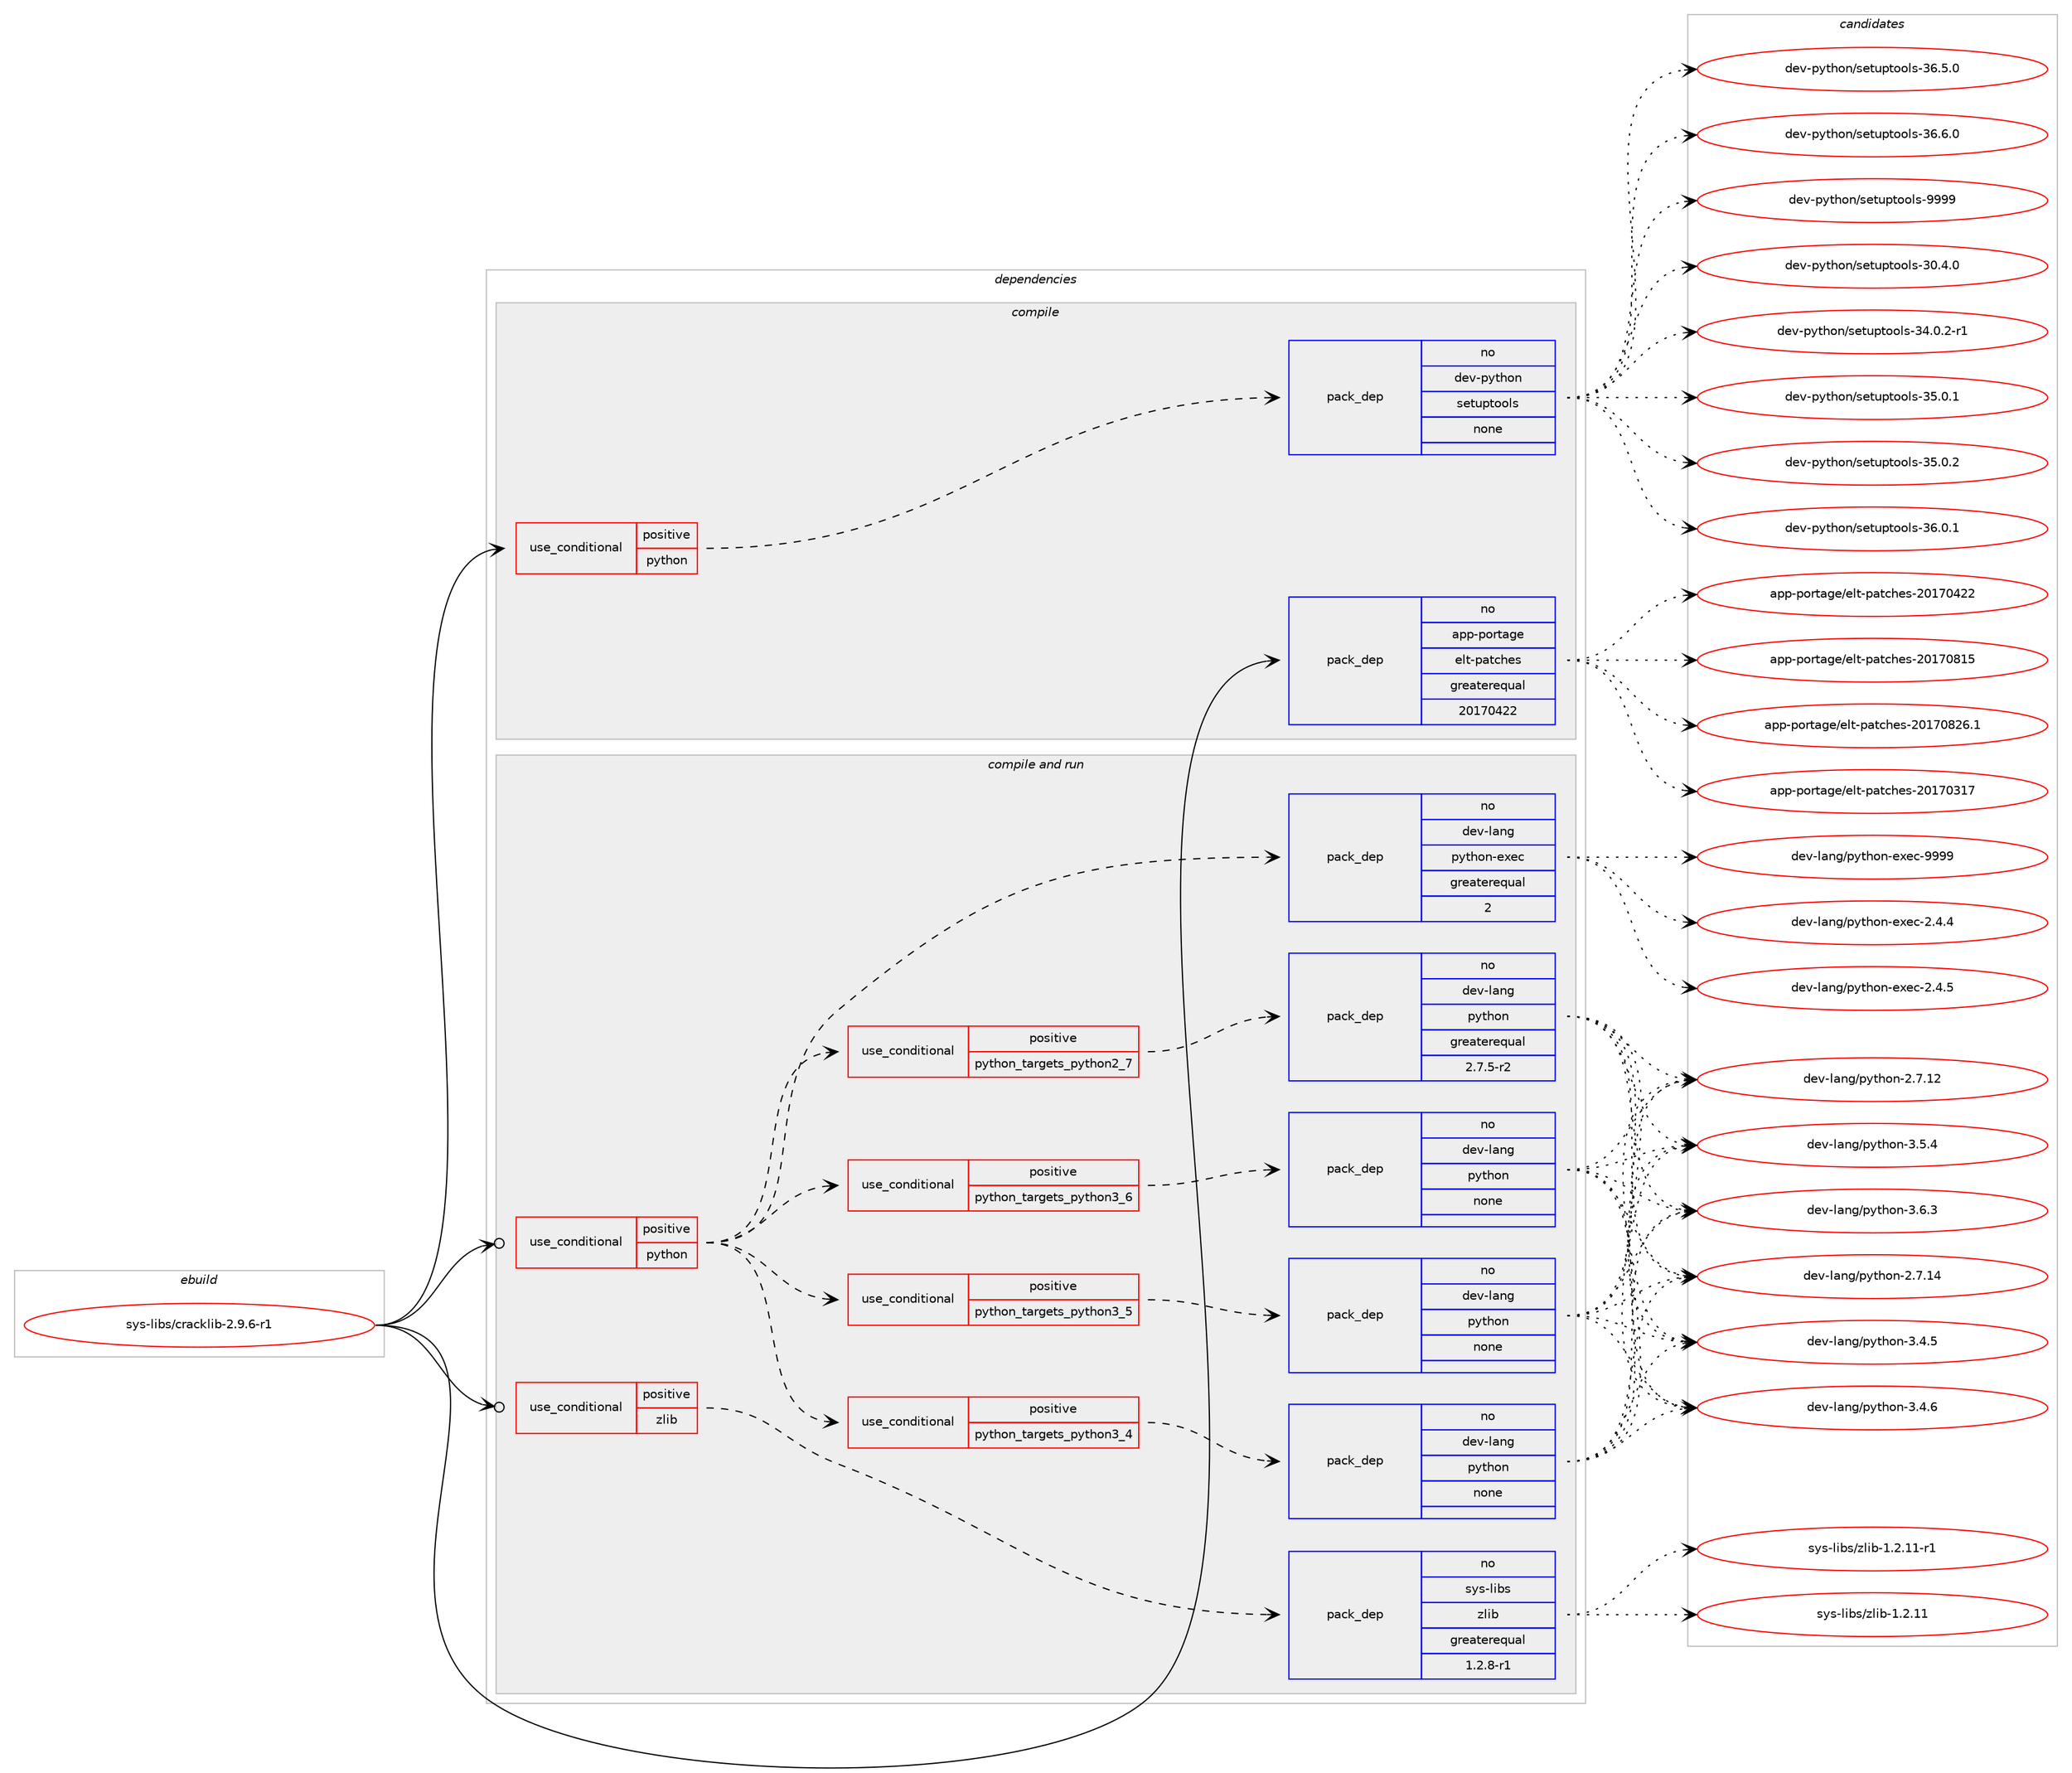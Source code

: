 digraph prolog {

# *************
# Graph options
# *************

newrank=true;
concentrate=true;
compound=true;
graph [rankdir=LR,fontname=Helvetica,fontsize=10,ranksep=1.5];#, ranksep=2.5, nodesep=0.2];
edge  [arrowhead=vee];
node  [fontname=Helvetica,fontsize=10];

# **********
# The ebuild
# **********

subgraph cluster_leftcol {
color=gray;
rank=same;
label=<<i>ebuild</i>>;
id [label="sys-libs/cracklib-2.9.6-r1", color=red, width=4, href="../sys-libs/cracklib-2.9.6-r1.svg"];
}

# ****************
# The dependencies
# ****************

subgraph cluster_midcol {
color=gray;
label=<<i>dependencies</i>>;
subgraph cluster_compile {
fillcolor="#eeeeee";
style=filled;
label=<<i>compile</i>>;
subgraph cond117970 {
dependency493578 [label=<<TABLE BORDER="0" CELLBORDER="1" CELLSPACING="0" CELLPADDING="4"><TR><TD ROWSPAN="3" CELLPADDING="10">use_conditional</TD></TR><TR><TD>positive</TD></TR><TR><TD>python</TD></TR></TABLE>>, shape=none, color=red];
subgraph pack366911 {
dependency493579 [label=<<TABLE BORDER="0" CELLBORDER="1" CELLSPACING="0" CELLPADDING="4" WIDTH="220"><TR><TD ROWSPAN="6" CELLPADDING="30">pack_dep</TD></TR><TR><TD WIDTH="110">no</TD></TR><TR><TD>dev-python</TD></TR><TR><TD>setuptools</TD></TR><TR><TD>none</TD></TR><TR><TD></TD></TR></TABLE>>, shape=none, color=blue];
}
dependency493578:e -> dependency493579:w [weight=20,style="dashed",arrowhead="vee"];
}
id:e -> dependency493578:w [weight=20,style="solid",arrowhead="vee"];
subgraph pack366912 {
dependency493580 [label=<<TABLE BORDER="0" CELLBORDER="1" CELLSPACING="0" CELLPADDING="4" WIDTH="220"><TR><TD ROWSPAN="6" CELLPADDING="30">pack_dep</TD></TR><TR><TD WIDTH="110">no</TD></TR><TR><TD>app-portage</TD></TR><TR><TD>elt-patches</TD></TR><TR><TD>greaterequal</TD></TR><TR><TD>20170422</TD></TR></TABLE>>, shape=none, color=blue];
}
id:e -> dependency493580:w [weight=20,style="solid",arrowhead="vee"];
}
subgraph cluster_compileandrun {
fillcolor="#eeeeee";
style=filled;
label=<<i>compile and run</i>>;
subgraph cond117971 {
dependency493581 [label=<<TABLE BORDER="0" CELLBORDER="1" CELLSPACING="0" CELLPADDING="4"><TR><TD ROWSPAN="3" CELLPADDING="10">use_conditional</TD></TR><TR><TD>positive</TD></TR><TR><TD>python</TD></TR></TABLE>>, shape=none, color=red];
subgraph cond117972 {
dependency493582 [label=<<TABLE BORDER="0" CELLBORDER="1" CELLSPACING="0" CELLPADDING="4"><TR><TD ROWSPAN="3" CELLPADDING="10">use_conditional</TD></TR><TR><TD>positive</TD></TR><TR><TD>python_targets_python2_7</TD></TR></TABLE>>, shape=none, color=red];
subgraph pack366913 {
dependency493583 [label=<<TABLE BORDER="0" CELLBORDER="1" CELLSPACING="0" CELLPADDING="4" WIDTH="220"><TR><TD ROWSPAN="6" CELLPADDING="30">pack_dep</TD></TR><TR><TD WIDTH="110">no</TD></TR><TR><TD>dev-lang</TD></TR><TR><TD>python</TD></TR><TR><TD>greaterequal</TD></TR><TR><TD>2.7.5-r2</TD></TR></TABLE>>, shape=none, color=blue];
}
dependency493582:e -> dependency493583:w [weight=20,style="dashed",arrowhead="vee"];
}
dependency493581:e -> dependency493582:w [weight=20,style="dashed",arrowhead="vee"];
subgraph cond117973 {
dependency493584 [label=<<TABLE BORDER="0" CELLBORDER="1" CELLSPACING="0" CELLPADDING="4"><TR><TD ROWSPAN="3" CELLPADDING="10">use_conditional</TD></TR><TR><TD>positive</TD></TR><TR><TD>python_targets_python3_4</TD></TR></TABLE>>, shape=none, color=red];
subgraph pack366914 {
dependency493585 [label=<<TABLE BORDER="0" CELLBORDER="1" CELLSPACING="0" CELLPADDING="4" WIDTH="220"><TR><TD ROWSPAN="6" CELLPADDING="30">pack_dep</TD></TR><TR><TD WIDTH="110">no</TD></TR><TR><TD>dev-lang</TD></TR><TR><TD>python</TD></TR><TR><TD>none</TD></TR><TR><TD></TD></TR></TABLE>>, shape=none, color=blue];
}
dependency493584:e -> dependency493585:w [weight=20,style="dashed",arrowhead="vee"];
}
dependency493581:e -> dependency493584:w [weight=20,style="dashed",arrowhead="vee"];
subgraph cond117974 {
dependency493586 [label=<<TABLE BORDER="0" CELLBORDER="1" CELLSPACING="0" CELLPADDING="4"><TR><TD ROWSPAN="3" CELLPADDING="10">use_conditional</TD></TR><TR><TD>positive</TD></TR><TR><TD>python_targets_python3_5</TD></TR></TABLE>>, shape=none, color=red];
subgraph pack366915 {
dependency493587 [label=<<TABLE BORDER="0" CELLBORDER="1" CELLSPACING="0" CELLPADDING="4" WIDTH="220"><TR><TD ROWSPAN="6" CELLPADDING="30">pack_dep</TD></TR><TR><TD WIDTH="110">no</TD></TR><TR><TD>dev-lang</TD></TR><TR><TD>python</TD></TR><TR><TD>none</TD></TR><TR><TD></TD></TR></TABLE>>, shape=none, color=blue];
}
dependency493586:e -> dependency493587:w [weight=20,style="dashed",arrowhead="vee"];
}
dependency493581:e -> dependency493586:w [weight=20,style="dashed",arrowhead="vee"];
subgraph cond117975 {
dependency493588 [label=<<TABLE BORDER="0" CELLBORDER="1" CELLSPACING="0" CELLPADDING="4"><TR><TD ROWSPAN="3" CELLPADDING="10">use_conditional</TD></TR><TR><TD>positive</TD></TR><TR><TD>python_targets_python3_6</TD></TR></TABLE>>, shape=none, color=red];
subgraph pack366916 {
dependency493589 [label=<<TABLE BORDER="0" CELLBORDER="1" CELLSPACING="0" CELLPADDING="4" WIDTH="220"><TR><TD ROWSPAN="6" CELLPADDING="30">pack_dep</TD></TR><TR><TD WIDTH="110">no</TD></TR><TR><TD>dev-lang</TD></TR><TR><TD>python</TD></TR><TR><TD>none</TD></TR><TR><TD></TD></TR></TABLE>>, shape=none, color=blue];
}
dependency493588:e -> dependency493589:w [weight=20,style="dashed",arrowhead="vee"];
}
dependency493581:e -> dependency493588:w [weight=20,style="dashed",arrowhead="vee"];
subgraph pack366917 {
dependency493590 [label=<<TABLE BORDER="0" CELLBORDER="1" CELLSPACING="0" CELLPADDING="4" WIDTH="220"><TR><TD ROWSPAN="6" CELLPADDING="30">pack_dep</TD></TR><TR><TD WIDTH="110">no</TD></TR><TR><TD>dev-lang</TD></TR><TR><TD>python-exec</TD></TR><TR><TD>greaterequal</TD></TR><TR><TD>2</TD></TR></TABLE>>, shape=none, color=blue];
}
dependency493581:e -> dependency493590:w [weight=20,style="dashed",arrowhead="vee"];
}
id:e -> dependency493581:w [weight=20,style="solid",arrowhead="odotvee"];
subgraph cond117976 {
dependency493591 [label=<<TABLE BORDER="0" CELLBORDER="1" CELLSPACING="0" CELLPADDING="4"><TR><TD ROWSPAN="3" CELLPADDING="10">use_conditional</TD></TR><TR><TD>positive</TD></TR><TR><TD>zlib</TD></TR></TABLE>>, shape=none, color=red];
subgraph pack366918 {
dependency493592 [label=<<TABLE BORDER="0" CELLBORDER="1" CELLSPACING="0" CELLPADDING="4" WIDTH="220"><TR><TD ROWSPAN="6" CELLPADDING="30">pack_dep</TD></TR><TR><TD WIDTH="110">no</TD></TR><TR><TD>sys-libs</TD></TR><TR><TD>zlib</TD></TR><TR><TD>greaterequal</TD></TR><TR><TD>1.2.8-r1</TD></TR></TABLE>>, shape=none, color=blue];
}
dependency493591:e -> dependency493592:w [weight=20,style="dashed",arrowhead="vee"];
}
id:e -> dependency493591:w [weight=20,style="solid",arrowhead="odotvee"];
}
subgraph cluster_run {
fillcolor="#eeeeee";
style=filled;
label=<<i>run</i>>;
}
}

# **************
# The candidates
# **************

subgraph cluster_choices {
rank=same;
color=gray;
label=<<i>candidates</i>>;

subgraph choice366911 {
color=black;
nodesep=1;
choice100101118451121211161041111104711510111611711211611111110811545514846524648 [label="dev-python/setuptools-30.4.0", color=red, width=4,href="../dev-python/setuptools-30.4.0.svg"];
choice1001011184511212111610411111047115101116117112116111111108115455152464846504511449 [label="dev-python/setuptools-34.0.2-r1", color=red, width=4,href="../dev-python/setuptools-34.0.2-r1.svg"];
choice100101118451121211161041111104711510111611711211611111110811545515346484649 [label="dev-python/setuptools-35.0.1", color=red, width=4,href="../dev-python/setuptools-35.0.1.svg"];
choice100101118451121211161041111104711510111611711211611111110811545515346484650 [label="dev-python/setuptools-35.0.2", color=red, width=4,href="../dev-python/setuptools-35.0.2.svg"];
choice100101118451121211161041111104711510111611711211611111110811545515446484649 [label="dev-python/setuptools-36.0.1", color=red, width=4,href="../dev-python/setuptools-36.0.1.svg"];
choice100101118451121211161041111104711510111611711211611111110811545515446534648 [label="dev-python/setuptools-36.5.0", color=red, width=4,href="../dev-python/setuptools-36.5.0.svg"];
choice100101118451121211161041111104711510111611711211611111110811545515446544648 [label="dev-python/setuptools-36.6.0", color=red, width=4,href="../dev-python/setuptools-36.6.0.svg"];
choice10010111845112121116104111110471151011161171121161111111081154557575757 [label="dev-python/setuptools-9999", color=red, width=4,href="../dev-python/setuptools-9999.svg"];
dependency493579:e -> choice100101118451121211161041111104711510111611711211611111110811545514846524648:w [style=dotted,weight="100"];
dependency493579:e -> choice1001011184511212111610411111047115101116117112116111111108115455152464846504511449:w [style=dotted,weight="100"];
dependency493579:e -> choice100101118451121211161041111104711510111611711211611111110811545515346484649:w [style=dotted,weight="100"];
dependency493579:e -> choice100101118451121211161041111104711510111611711211611111110811545515346484650:w [style=dotted,weight="100"];
dependency493579:e -> choice100101118451121211161041111104711510111611711211611111110811545515446484649:w [style=dotted,weight="100"];
dependency493579:e -> choice100101118451121211161041111104711510111611711211611111110811545515446534648:w [style=dotted,weight="100"];
dependency493579:e -> choice100101118451121211161041111104711510111611711211611111110811545515446544648:w [style=dotted,weight="100"];
dependency493579:e -> choice10010111845112121116104111110471151011161171121161111111081154557575757:w [style=dotted,weight="100"];
}
subgraph choice366912 {
color=black;
nodesep=1;
choice97112112451121111141169710310147101108116451129711699104101115455048495548514955 [label="app-portage/elt-patches-20170317", color=red, width=4,href="../app-portage/elt-patches-20170317.svg"];
choice97112112451121111141169710310147101108116451129711699104101115455048495548525050 [label="app-portage/elt-patches-20170422", color=red, width=4,href="../app-portage/elt-patches-20170422.svg"];
choice97112112451121111141169710310147101108116451129711699104101115455048495548564953 [label="app-portage/elt-patches-20170815", color=red, width=4,href="../app-portage/elt-patches-20170815.svg"];
choice971121124511211111411697103101471011081164511297116991041011154550484955485650544649 [label="app-portage/elt-patches-20170826.1", color=red, width=4,href="../app-portage/elt-patches-20170826.1.svg"];
dependency493580:e -> choice97112112451121111141169710310147101108116451129711699104101115455048495548514955:w [style=dotted,weight="100"];
dependency493580:e -> choice97112112451121111141169710310147101108116451129711699104101115455048495548525050:w [style=dotted,weight="100"];
dependency493580:e -> choice97112112451121111141169710310147101108116451129711699104101115455048495548564953:w [style=dotted,weight="100"];
dependency493580:e -> choice971121124511211111411697103101471011081164511297116991041011154550484955485650544649:w [style=dotted,weight="100"];
}
subgraph choice366913 {
color=black;
nodesep=1;
choice10010111845108971101034711212111610411111045504655464950 [label="dev-lang/python-2.7.12", color=red, width=4,href="../dev-lang/python-2.7.12.svg"];
choice10010111845108971101034711212111610411111045504655464952 [label="dev-lang/python-2.7.14", color=red, width=4,href="../dev-lang/python-2.7.14.svg"];
choice100101118451089711010347112121116104111110455146524653 [label="dev-lang/python-3.4.5", color=red, width=4,href="../dev-lang/python-3.4.5.svg"];
choice100101118451089711010347112121116104111110455146524654 [label="dev-lang/python-3.4.6", color=red, width=4,href="../dev-lang/python-3.4.6.svg"];
choice100101118451089711010347112121116104111110455146534652 [label="dev-lang/python-3.5.4", color=red, width=4,href="../dev-lang/python-3.5.4.svg"];
choice100101118451089711010347112121116104111110455146544651 [label="dev-lang/python-3.6.3", color=red, width=4,href="../dev-lang/python-3.6.3.svg"];
dependency493583:e -> choice10010111845108971101034711212111610411111045504655464950:w [style=dotted,weight="100"];
dependency493583:e -> choice10010111845108971101034711212111610411111045504655464952:w [style=dotted,weight="100"];
dependency493583:e -> choice100101118451089711010347112121116104111110455146524653:w [style=dotted,weight="100"];
dependency493583:e -> choice100101118451089711010347112121116104111110455146524654:w [style=dotted,weight="100"];
dependency493583:e -> choice100101118451089711010347112121116104111110455146534652:w [style=dotted,weight="100"];
dependency493583:e -> choice100101118451089711010347112121116104111110455146544651:w [style=dotted,weight="100"];
}
subgraph choice366914 {
color=black;
nodesep=1;
choice10010111845108971101034711212111610411111045504655464950 [label="dev-lang/python-2.7.12", color=red, width=4,href="../dev-lang/python-2.7.12.svg"];
choice10010111845108971101034711212111610411111045504655464952 [label="dev-lang/python-2.7.14", color=red, width=4,href="../dev-lang/python-2.7.14.svg"];
choice100101118451089711010347112121116104111110455146524653 [label="dev-lang/python-3.4.5", color=red, width=4,href="../dev-lang/python-3.4.5.svg"];
choice100101118451089711010347112121116104111110455146524654 [label="dev-lang/python-3.4.6", color=red, width=4,href="../dev-lang/python-3.4.6.svg"];
choice100101118451089711010347112121116104111110455146534652 [label="dev-lang/python-3.5.4", color=red, width=4,href="../dev-lang/python-3.5.4.svg"];
choice100101118451089711010347112121116104111110455146544651 [label="dev-lang/python-3.6.3", color=red, width=4,href="../dev-lang/python-3.6.3.svg"];
dependency493585:e -> choice10010111845108971101034711212111610411111045504655464950:w [style=dotted,weight="100"];
dependency493585:e -> choice10010111845108971101034711212111610411111045504655464952:w [style=dotted,weight="100"];
dependency493585:e -> choice100101118451089711010347112121116104111110455146524653:w [style=dotted,weight="100"];
dependency493585:e -> choice100101118451089711010347112121116104111110455146524654:w [style=dotted,weight="100"];
dependency493585:e -> choice100101118451089711010347112121116104111110455146534652:w [style=dotted,weight="100"];
dependency493585:e -> choice100101118451089711010347112121116104111110455146544651:w [style=dotted,weight="100"];
}
subgraph choice366915 {
color=black;
nodesep=1;
choice10010111845108971101034711212111610411111045504655464950 [label="dev-lang/python-2.7.12", color=red, width=4,href="../dev-lang/python-2.7.12.svg"];
choice10010111845108971101034711212111610411111045504655464952 [label="dev-lang/python-2.7.14", color=red, width=4,href="../dev-lang/python-2.7.14.svg"];
choice100101118451089711010347112121116104111110455146524653 [label="dev-lang/python-3.4.5", color=red, width=4,href="../dev-lang/python-3.4.5.svg"];
choice100101118451089711010347112121116104111110455146524654 [label="dev-lang/python-3.4.6", color=red, width=4,href="../dev-lang/python-3.4.6.svg"];
choice100101118451089711010347112121116104111110455146534652 [label="dev-lang/python-3.5.4", color=red, width=4,href="../dev-lang/python-3.5.4.svg"];
choice100101118451089711010347112121116104111110455146544651 [label="dev-lang/python-3.6.3", color=red, width=4,href="../dev-lang/python-3.6.3.svg"];
dependency493587:e -> choice10010111845108971101034711212111610411111045504655464950:w [style=dotted,weight="100"];
dependency493587:e -> choice10010111845108971101034711212111610411111045504655464952:w [style=dotted,weight="100"];
dependency493587:e -> choice100101118451089711010347112121116104111110455146524653:w [style=dotted,weight="100"];
dependency493587:e -> choice100101118451089711010347112121116104111110455146524654:w [style=dotted,weight="100"];
dependency493587:e -> choice100101118451089711010347112121116104111110455146534652:w [style=dotted,weight="100"];
dependency493587:e -> choice100101118451089711010347112121116104111110455146544651:w [style=dotted,weight="100"];
}
subgraph choice366916 {
color=black;
nodesep=1;
choice10010111845108971101034711212111610411111045504655464950 [label="dev-lang/python-2.7.12", color=red, width=4,href="../dev-lang/python-2.7.12.svg"];
choice10010111845108971101034711212111610411111045504655464952 [label="dev-lang/python-2.7.14", color=red, width=4,href="../dev-lang/python-2.7.14.svg"];
choice100101118451089711010347112121116104111110455146524653 [label="dev-lang/python-3.4.5", color=red, width=4,href="../dev-lang/python-3.4.5.svg"];
choice100101118451089711010347112121116104111110455146524654 [label="dev-lang/python-3.4.6", color=red, width=4,href="../dev-lang/python-3.4.6.svg"];
choice100101118451089711010347112121116104111110455146534652 [label="dev-lang/python-3.5.4", color=red, width=4,href="../dev-lang/python-3.5.4.svg"];
choice100101118451089711010347112121116104111110455146544651 [label="dev-lang/python-3.6.3", color=red, width=4,href="../dev-lang/python-3.6.3.svg"];
dependency493589:e -> choice10010111845108971101034711212111610411111045504655464950:w [style=dotted,weight="100"];
dependency493589:e -> choice10010111845108971101034711212111610411111045504655464952:w [style=dotted,weight="100"];
dependency493589:e -> choice100101118451089711010347112121116104111110455146524653:w [style=dotted,weight="100"];
dependency493589:e -> choice100101118451089711010347112121116104111110455146524654:w [style=dotted,weight="100"];
dependency493589:e -> choice100101118451089711010347112121116104111110455146534652:w [style=dotted,weight="100"];
dependency493589:e -> choice100101118451089711010347112121116104111110455146544651:w [style=dotted,weight="100"];
}
subgraph choice366917 {
color=black;
nodesep=1;
choice1001011184510897110103471121211161041111104510112010199455046524652 [label="dev-lang/python-exec-2.4.4", color=red, width=4,href="../dev-lang/python-exec-2.4.4.svg"];
choice1001011184510897110103471121211161041111104510112010199455046524653 [label="dev-lang/python-exec-2.4.5", color=red, width=4,href="../dev-lang/python-exec-2.4.5.svg"];
choice10010111845108971101034711212111610411111045101120101994557575757 [label="dev-lang/python-exec-9999", color=red, width=4,href="../dev-lang/python-exec-9999.svg"];
dependency493590:e -> choice1001011184510897110103471121211161041111104510112010199455046524652:w [style=dotted,weight="100"];
dependency493590:e -> choice1001011184510897110103471121211161041111104510112010199455046524653:w [style=dotted,weight="100"];
dependency493590:e -> choice10010111845108971101034711212111610411111045101120101994557575757:w [style=dotted,weight="100"];
}
subgraph choice366918 {
color=black;
nodesep=1;
choice1151211154510810598115471221081059845494650464949 [label="sys-libs/zlib-1.2.11", color=red, width=4,href="../sys-libs/zlib-1.2.11.svg"];
choice11512111545108105981154712210810598454946504649494511449 [label="sys-libs/zlib-1.2.11-r1", color=red, width=4,href="../sys-libs/zlib-1.2.11-r1.svg"];
dependency493592:e -> choice1151211154510810598115471221081059845494650464949:w [style=dotted,weight="100"];
dependency493592:e -> choice11512111545108105981154712210810598454946504649494511449:w [style=dotted,weight="100"];
}
}

}
